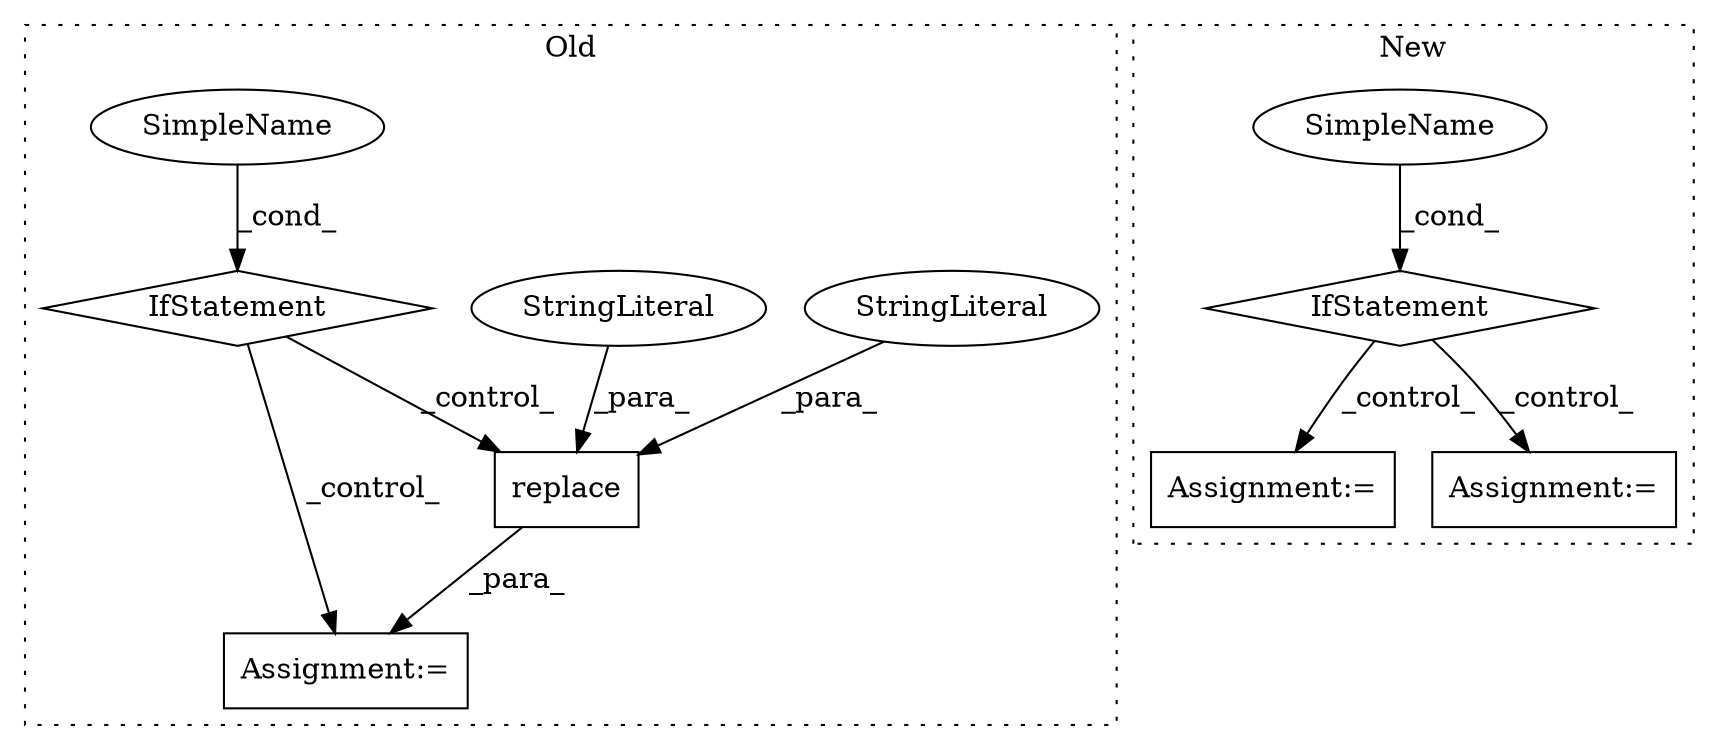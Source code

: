 digraph G {
subgraph cluster0 {
1 [label="replace" a="32" s="620,658" l="8,1" shape="box"];
3 [label="StringLiteral" a="45" s="643" l="15" shape="ellipse"];
4 [label="StringLiteral" a="45" s="628" l="14" shape="ellipse"];
5 [label="Assignment:=" a="7" s="596" l="1" shape="box"];
6 [label="SimpleName" a="42" s="" l="" shape="ellipse"];
7 [label="IfStatement" a="25" s="466,477" l="4,2" shape="diamond"];
label = "Old";
style="dotted";
}
subgraph cluster1 {
2 [label="IfStatement" a="25" s="299,310" l="4,2" shape="diamond"];
8 [label="Assignment:=" a="7" s="375" l="1" shape="box"];
9 [label="SimpleName" a="42" s="" l="" shape="ellipse"];
10 [label="Assignment:=" a="7" s="413" l="1" shape="box"];
label = "New";
style="dotted";
}
1 -> 5 [label="_para_"];
2 -> 10 [label="_control_"];
2 -> 8 [label="_control_"];
3 -> 1 [label="_para_"];
4 -> 1 [label="_para_"];
6 -> 7 [label="_cond_"];
7 -> 1 [label="_control_"];
7 -> 5 [label="_control_"];
9 -> 2 [label="_cond_"];
}